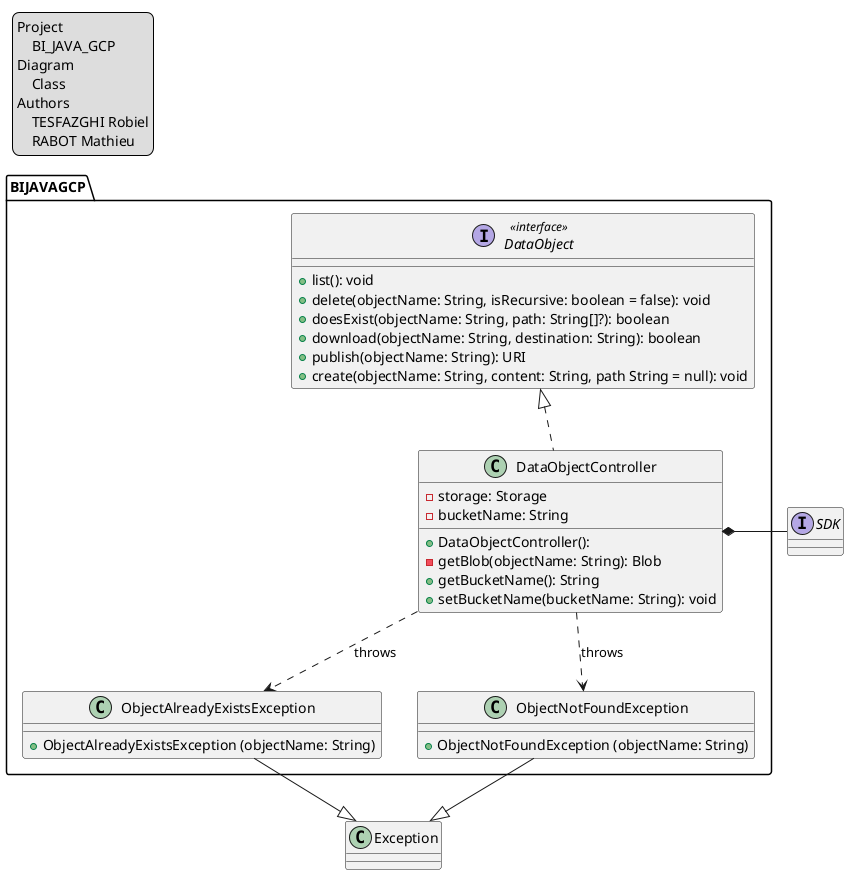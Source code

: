 @startuml
'https://plantuml.com/class-diagram

legend top left
    Project
        BI_JAVA_GCP
    Diagram
        Class
    Authors
        TESFAZGHI Robiel
        RABOT Mathieu
endlegend

package BIJAVAGCP {
    interface DataObject << interface >>{
        + list(): void
        + delete(objectName: String, isRecursive: boolean = false): void
        + doesExist(objectName: String, path: String[]?): boolean
        + download(objectName: String, destination: String): boolean
        + publish(objectName: String): URI
        + create(objectName: String, content: String, path String = null): void
    }

    class DataObjectController {
        + DataObjectController():
        - storage: Storage
        - bucketName: String
        - getBlob(objectName: String): Blob
        + getBucketName(): String
        + setBucketName(bucketName: String): void
    }

    class ObjectAlreadyExistsException {
        + ObjectAlreadyExistsException (objectName: String)
    }

    class ObjectNotFoundException {
        + ObjectNotFoundException (objectName: String)
    }
}

class Exception

interface SDK


DataObject <|.. DataObjectController

DataObjectController ..> ObjectAlreadyExistsException : throws
DataObjectController  ..> ObjectNotFoundException : throws

ObjectAlreadyExistsException  --|> Exception
ObjectNotFoundException --|> Exception

DataObjectController *- SDK

@enduml